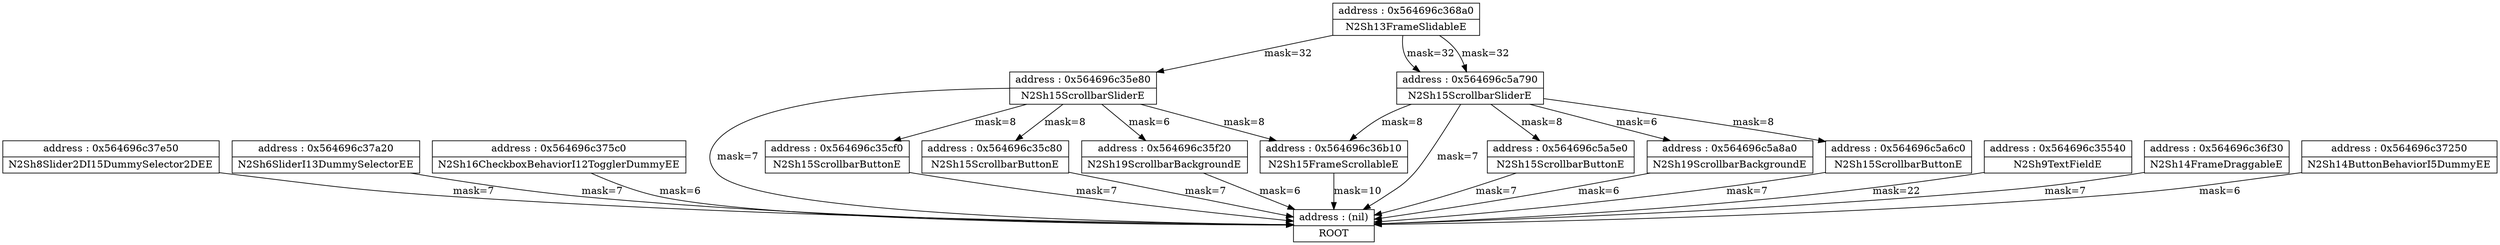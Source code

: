 digraph {
	node [shape=record]
	"node(nil)" [label = "{address : (nil) | ROOT}"];

	"node0x564696c37e50" -> "node(nil)" [color=black, label="mask=7"];
	"node0x564696c37a20" -> "node(nil)" [color=black, label="mask=7"];
	"node0x564696c375c0" -> "node(nil)" [color=black, label="mask=6"];
	"node0x564696c5a5e0" -> "node(nil)" [color=black, label="mask=7"];
	"node0x564696c35e80" -> "node(nil)" [color=black, label="mask=7"];
	"node0x564696c5a790" -> "node(nil)" [color=black, label="mask=7"];
	"node0x564696c35cf0" -> "node(nil)" [color=black, label="mask=7"];
	"node0x564696c5a8a0" -> "node(nil)" [color=black, label="mask=6"];
	"node0x564696c35540" -> "node(nil)" [color=black, label="mask=22"];
	"node0x564696c35c80" -> "node(nil)" [color=black, label="mask=7"];
	"node0x564696c36f30" -> "node(nil)" [color=black, label="mask=7"];
	"node0x564696c5a6c0" -> "node(nil)" [color=black, label="mask=7"];
	"node0x564696c35f20" -> "node(nil)" [color=black, label="mask=6"];
	"node0x564696c37250" -> "node(nil)" [color=black, label="mask=6"];
	"node0x564696c36b10" -> "node(nil)" [color=black, label="mask=10"];
	"node0x564696c37e50" [label = "{address : 0x564696c37e50 | N2Sh8Slider2DI15DummySelector2DEE}"];

	"node0x564696c37a20" [label = "{address : 0x564696c37a20 | N2Sh6SliderI13DummySelectorEE}"];

	"node0x564696c375c0" [label = "{address : 0x564696c375c0 | N2Sh16CheckboxBehaviorI12TogglerDummyEE}"];

	"node0x564696c5a5e0" [label = "{address : 0x564696c5a5e0 | N2Sh15ScrollbarButtonE}"];

	"node0x564696c5a790" -> "node0x564696c5a5e0" [color=black, label="mask=8"];
	"node0x564696c35e80" [label = "{address : 0x564696c35e80 | N2Sh15ScrollbarSliderE}"];

	"node0x564696c368a0" -> "node0x564696c35e80" [color=black, label="mask=32"];
	"node0x564696c5a790" [label = "{address : 0x564696c5a790 | N2Sh15ScrollbarSliderE}"];

	"node0x564696c368a0" -> "node0x564696c5a790" [color=black, label="mask=32"];
	"node0x564696c35cf0" [label = "{address : 0x564696c35cf0 | N2Sh15ScrollbarButtonE}"];

	"node0x564696c35e80" -> "node0x564696c35cf0" [color=black, label="mask=8"];
	"node0x564696c5a8a0" [label = "{address : 0x564696c5a8a0 | N2Sh19ScrollbarBackgroundE}"];

	"node0x564696c5a790" -> "node0x564696c5a8a0" [color=black, label="mask=6"];
	"node0x564696c35540" [label = "{address : 0x564696c35540 | N2Sh9TextFieldE}"];

	"node0x564696c35c80" [label = "{address : 0x564696c35c80 | N2Sh15ScrollbarButtonE}"];

	"node0x564696c35e80" -> "node0x564696c35c80" [color=black, label="mask=8"];
	"node0x564696c36f30" [label = "{address : 0x564696c36f30 | N2Sh14FrameDraggableE}"];

	"node0x564696c5a6c0" [label = "{address : 0x564696c5a6c0 | N2Sh15ScrollbarButtonE}"];

	"node0x564696c5a790" -> "node0x564696c5a6c0" [color=black, label="mask=8"];
	"node0x564696c35f20" [label = "{address : 0x564696c35f20 | N2Sh19ScrollbarBackgroundE}"];

	"node0x564696c35e80" -> "node0x564696c35f20" [color=black, label="mask=6"];
	"node0x564696c37250" [label = "{address : 0x564696c37250 | N2Sh14ButtonBehaviorI5DummyEE}"];

	"node0x564696c36b10" [label = "{address : 0x564696c36b10 | N2Sh15FrameScrollableE}"];

	"node0x564696c35e80" -> "node0x564696c36b10" [color=black, label="mask=8"];
	"node0x564696c5a790" -> "node0x564696c36b10" [color=black, label="mask=8"];
	"node0x564696c5a790" [label = "{address : 0x564696c5a790 | N2Sh15ScrollbarSliderE}"];

	"node0x564696c368a0" -> "node0x564696c5a790" [color=black, label="mask=32"];
	"node0x564696c368a0" [label = "{address : 0x564696c368a0 | N2Sh13FrameSlidableE}"];

	"node0x564696c368a0" [label = "{address : 0x564696c368a0 | N2Sh13FrameSlidableE}"];

	"node0x564696c368a0" [label = "{address : 0x564696c368a0 | N2Sh13FrameSlidableE}"];

}
